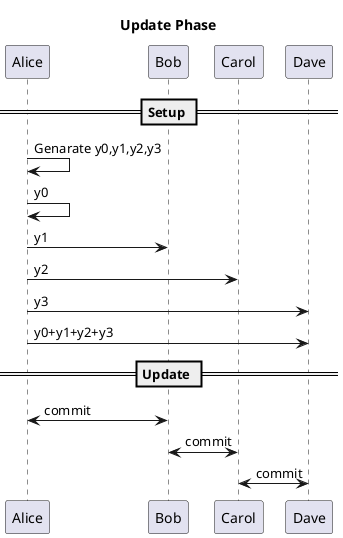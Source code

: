 @startuml
title Update Phase
participant Alice
participant Bob
participant Carol
participant Dave

== Setup ==

Alice -> Alice: Genarate y0,y1,y2,y3
Alice -> Alice: y0
Alice -> Bob: y1
Alice -> Carol: y2
Alice -> Dave: y3
Alice -> Dave: y0+y1+y2+y3

== Update ==

Alice <-> Bob: commit
Bob <-> Carol: commit
Carol <-> Dave: commit

@enduml

